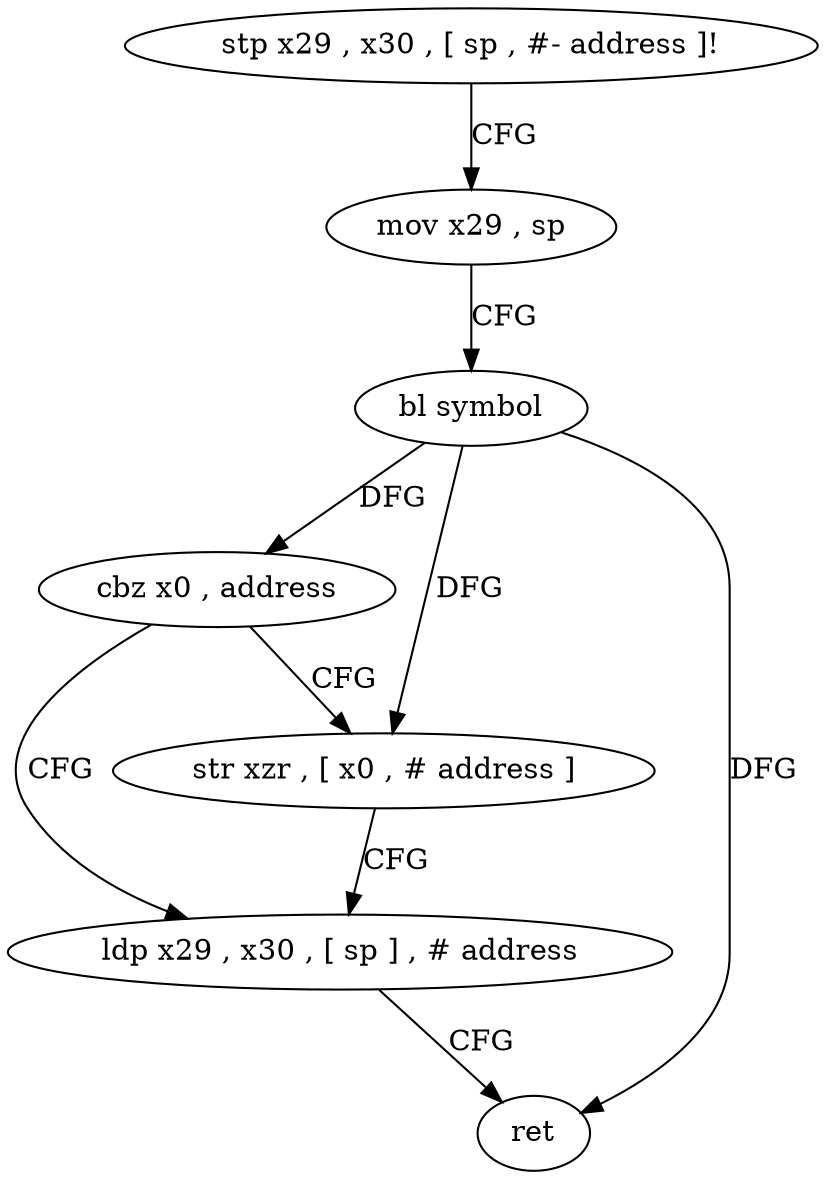 digraph "func" {
"4225372" [label = "stp x29 , x30 , [ sp , #- address ]!" ]
"4225376" [label = "mov x29 , sp" ]
"4225380" [label = "bl symbol" ]
"4225384" [label = "cbz x0 , address" ]
"4225392" [label = "ldp x29 , x30 , [ sp ] , # address" ]
"4225388" [label = "str xzr , [ x0 , # address ]" ]
"4225396" [label = "ret" ]
"4225372" -> "4225376" [ label = "CFG" ]
"4225376" -> "4225380" [ label = "CFG" ]
"4225380" -> "4225384" [ label = "DFG" ]
"4225380" -> "4225396" [ label = "DFG" ]
"4225380" -> "4225388" [ label = "DFG" ]
"4225384" -> "4225392" [ label = "CFG" ]
"4225384" -> "4225388" [ label = "CFG" ]
"4225392" -> "4225396" [ label = "CFG" ]
"4225388" -> "4225392" [ label = "CFG" ]
}
